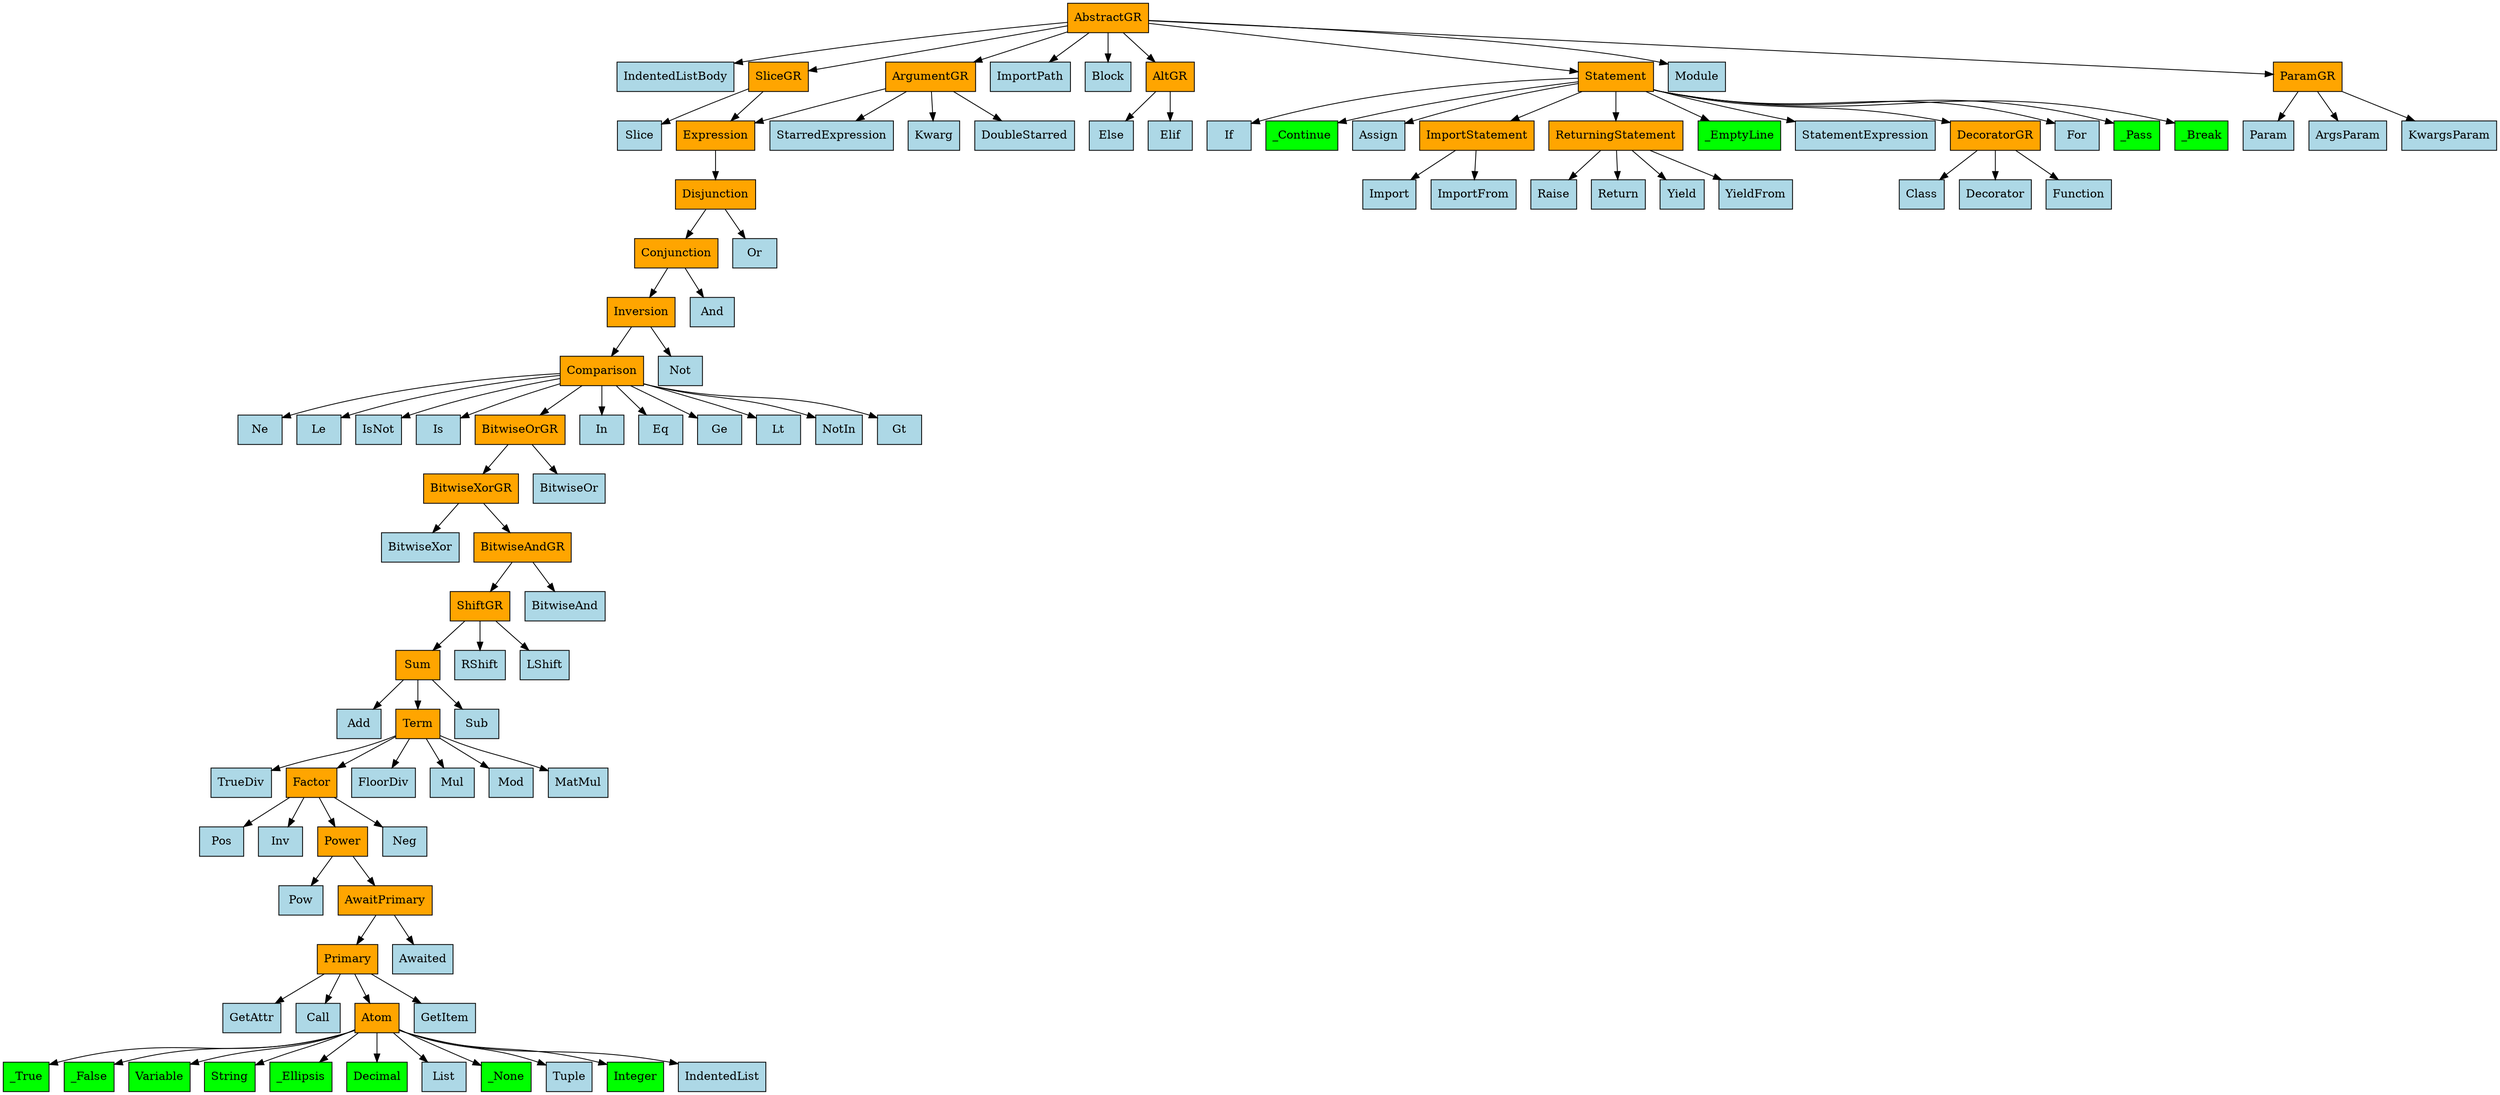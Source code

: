 digraph {
	0 [label=AbstractGR fillcolor=orange shape=rect style=filled]
	1 [label=IndentedListBody fillcolor=lightblue shape=rect style=filled]
	2 [label=ArgumentGR fillcolor=orange shape=rect style=filled]
	3 [label=ImportPath fillcolor=lightblue shape=rect style=filled]
	4 [label=Block fillcolor=lightblue shape=rect style=filled]
	5 [label=AltGR fillcolor=orange shape=rect style=filled]
	6 [label=Statement fillcolor=orange shape=rect style=filled]
	7 [label=Module fillcolor=lightblue shape=rect style=filled]
	8 [label=ParamGR fillcolor=orange shape=rect style=filled]
	9 [label=SliceGR fillcolor=orange shape=rect style=filled]
	10 [label=If fillcolor=lightblue shape=rect style=filled]
	11 [label=_Continue fillcolor=lime shape=rect style=filled]
	12 [label=Assign fillcolor=lightblue shape=rect style=filled]
	13 [label=ImportStatement fillcolor=orange shape=rect style=filled]
	14 [label=ReturningStatement fillcolor=orange shape=rect style=filled]
	15 [label=_EmptyLine fillcolor=lime shape=rect style=filled]
	16 [label=StatementExpression fillcolor=lightblue shape=rect style=filled]
	17 [label=DecoratorGR fillcolor=orange shape=rect style=filled]
	18 [label=For fillcolor=lightblue shape=rect style=filled]
	19 [label=_Pass fillcolor=lime shape=rect style=filled]
	20 [label=_Break fillcolor=lime shape=rect style=filled]
	21 [label=Raise fillcolor=lightblue shape=rect style=filled]
	22 [label=Return fillcolor=lightblue shape=rect style=filled]
	23 [label=Yield fillcolor=lightblue shape=rect style=filled]
	24 [label=YieldFrom fillcolor=lightblue shape=rect style=filled]
	25 [label=Class fillcolor=lightblue shape=rect style=filled]
	26 [label=Decorator fillcolor=lightblue shape=rect style=filled]
	27 [label=Function fillcolor=lightblue shape=rect style=filled]
	28 [label=Import fillcolor=lightblue shape=rect style=filled]
	29 [label=ImportFrom fillcolor=lightblue shape=rect style=filled]
	30 [label=Else fillcolor=lightblue shape=rect style=filled]
	31 [label=Elif fillcolor=lightblue shape=rect style=filled]
	32 [label=Param fillcolor=lightblue shape=rect style=filled]
	33 [label=ArgsParam fillcolor=lightblue shape=rect style=filled]
	34 [label=KwargsParam fillcolor=lightblue shape=rect style=filled]
	35 [label=Slice fillcolor=lightblue shape=rect style=filled]
	36 [label=Expression fillcolor=orange shape=rect style=filled]
	37 [label=Disjunction fillcolor=orange shape=rect style=filled]
	38 [label=Conjunction fillcolor=orange shape=rect style=filled]
	39 [label=Or fillcolor=lightblue shape=rect style=filled]
	40 [label=Inversion fillcolor=orange shape=rect style=filled]
	41 [label=And fillcolor=lightblue shape=rect style=filled]
	42 [label=Comparison fillcolor=orange shape=rect style=filled]
	43 [label=Not fillcolor=lightblue shape=rect style=filled]
	44 [label=Ne fillcolor=lightblue shape=rect style=filled]
	45 [label=Le fillcolor=lightblue shape=rect style=filled]
	46 [label=IsNot fillcolor=lightblue shape=rect style=filled]
	47 [label=Is fillcolor=lightblue shape=rect style=filled]
	48 [label=BitwiseOrGR fillcolor=orange shape=rect style=filled]
	49 [label=In fillcolor=lightblue shape=rect style=filled]
	50 [label=Eq fillcolor=lightblue shape=rect style=filled]
	51 [label=Ge fillcolor=lightblue shape=rect style=filled]
	52 [label=Lt fillcolor=lightblue shape=rect style=filled]
	53 [label=NotIn fillcolor=lightblue shape=rect style=filled]
	54 [label=Gt fillcolor=lightblue shape=rect style=filled]
	55 [label=BitwiseXorGR fillcolor=orange shape=rect style=filled]
	56 [label=BitwiseOr fillcolor=lightblue shape=rect style=filled]
	57 [label=BitwiseXor fillcolor=lightblue shape=rect style=filled]
	58 [label=BitwiseAndGR fillcolor=orange shape=rect style=filled]
	59 [label=ShiftGR fillcolor=orange shape=rect style=filled]
	60 [label=BitwiseAnd fillcolor=lightblue shape=rect style=filled]
	61 [label=Sum fillcolor=orange shape=rect style=filled]
	62 [label=RShift fillcolor=lightblue shape=rect style=filled]
	63 [label=LShift fillcolor=lightblue shape=rect style=filled]
	64 [label=Add fillcolor=lightblue shape=rect style=filled]
	65 [label=Term fillcolor=orange shape=rect style=filled]
	66 [label=Sub fillcolor=lightblue shape=rect style=filled]
	67 [label=TrueDiv fillcolor=lightblue shape=rect style=filled]
	68 [label=Factor fillcolor=orange shape=rect style=filled]
	69 [label=FloorDiv fillcolor=lightblue shape=rect style=filled]
	70 [label=Mul fillcolor=lightblue shape=rect style=filled]
	71 [label=Mod fillcolor=lightblue shape=rect style=filled]
	72 [label=MatMul fillcolor=lightblue shape=rect style=filled]
	73 [label=Pos fillcolor=lightblue shape=rect style=filled]
	74 [label=Inv fillcolor=lightblue shape=rect style=filled]
	75 [label=Power fillcolor=orange shape=rect style=filled]
	76 [label=Neg fillcolor=lightblue shape=rect style=filled]
	77 [label=Pow fillcolor=lightblue shape=rect style=filled]
	78 [label=AwaitPrimary fillcolor=orange shape=rect style=filled]
	79 [label=Primary fillcolor=orange shape=rect style=filled]
	80 [label=Awaited fillcolor=lightblue shape=rect style=filled]
	81 [label=GetAttr fillcolor=lightblue shape=rect style=filled]
	82 [label=Call fillcolor=lightblue shape=rect style=filled]
	83 [label=Atom fillcolor=orange shape=rect style=filled]
	84 [label=GetItem fillcolor=lightblue shape=rect style=filled]
	85 [label=_True fillcolor=lime shape=rect style=filled]
	86 [label=_False fillcolor=lime shape=rect style=filled]
	87 [label=Variable fillcolor=lime shape=rect style=filled]
	88 [label=String fillcolor=lime shape=rect style=filled]
	89 [label=_Ellipsis fillcolor=lime shape=rect style=filled]
	90 [label=Decimal fillcolor=lime shape=rect style=filled]
	91 [label=List fillcolor=lightblue shape=rect style=filled]
	92 [label=_None fillcolor=lime shape=rect style=filled]
	93 [label=Tuple fillcolor=lightblue shape=rect style=filled]
	94 [label=Integer fillcolor=lime shape=rect style=filled]
	95 [label=IndentedList fillcolor=lightblue shape=rect style=filled]
	96 [label=StarredExpression fillcolor=lightblue shape=rect style=filled]
	97 [label=Kwarg fillcolor=lightblue shape=rect style=filled]
	98 [label=DoubleStarred fillcolor=lightblue shape=rect style=filled]
	0 -> 1
	0 -> 2
	0 -> 3
	0 -> 4
	0 -> 5
	0 -> 6
	0 -> 7
	0 -> 8
	0 -> 9
	6 -> 10
	6 -> 11
	6 -> 12
	6 -> 13
	6 -> 14
	6 -> 15
	6 -> 16
	6 -> 17
	6 -> 18
	6 -> 19
	6 -> 20
	14 -> 21
	14 -> 22
	14 -> 23
	14 -> 24
	17 -> 25
	17 -> 26
	17 -> 27
	13 -> 28
	13 -> 29
	5 -> 30
	5 -> 31
	8 -> 32
	8 -> 33
	8 -> 34
	9 -> 35
	9 -> 36
	36 -> 37
	37 -> 38
	37 -> 39
	38 -> 40
	38 -> 41
	40 -> 42
	40 -> 43
	42 -> 44
	42 -> 45
	42 -> 46
	42 -> 47
	42 -> 48
	42 -> 49
	42 -> 50
	42 -> 51
	42 -> 52
	42 -> 53
	42 -> 54
	48 -> 55
	48 -> 56
	55 -> 57
	55 -> 58
	58 -> 59
	58 -> 60
	59 -> 61
	59 -> 62
	59 -> 63
	61 -> 64
	61 -> 65
	61 -> 66
	65 -> 67
	65 -> 68
	65 -> 69
	65 -> 70
	65 -> 71
	65 -> 72
	68 -> 73
	68 -> 74
	68 -> 75
	68 -> 76
	75 -> 77
	75 -> 78
	78 -> 79
	78 -> 80
	79 -> 81
	79 -> 82
	79 -> 83
	79 -> 84
	83 -> 85
	83 -> 86
	83 -> 87
	83 -> 88
	83 -> 89
	83 -> 90
	83 -> 91
	83 -> 92
	83 -> 93
	83 -> 94
	83 -> 95
	2 -> 96
	2 -> 97
	2 -> 36
	2 -> 98
}

